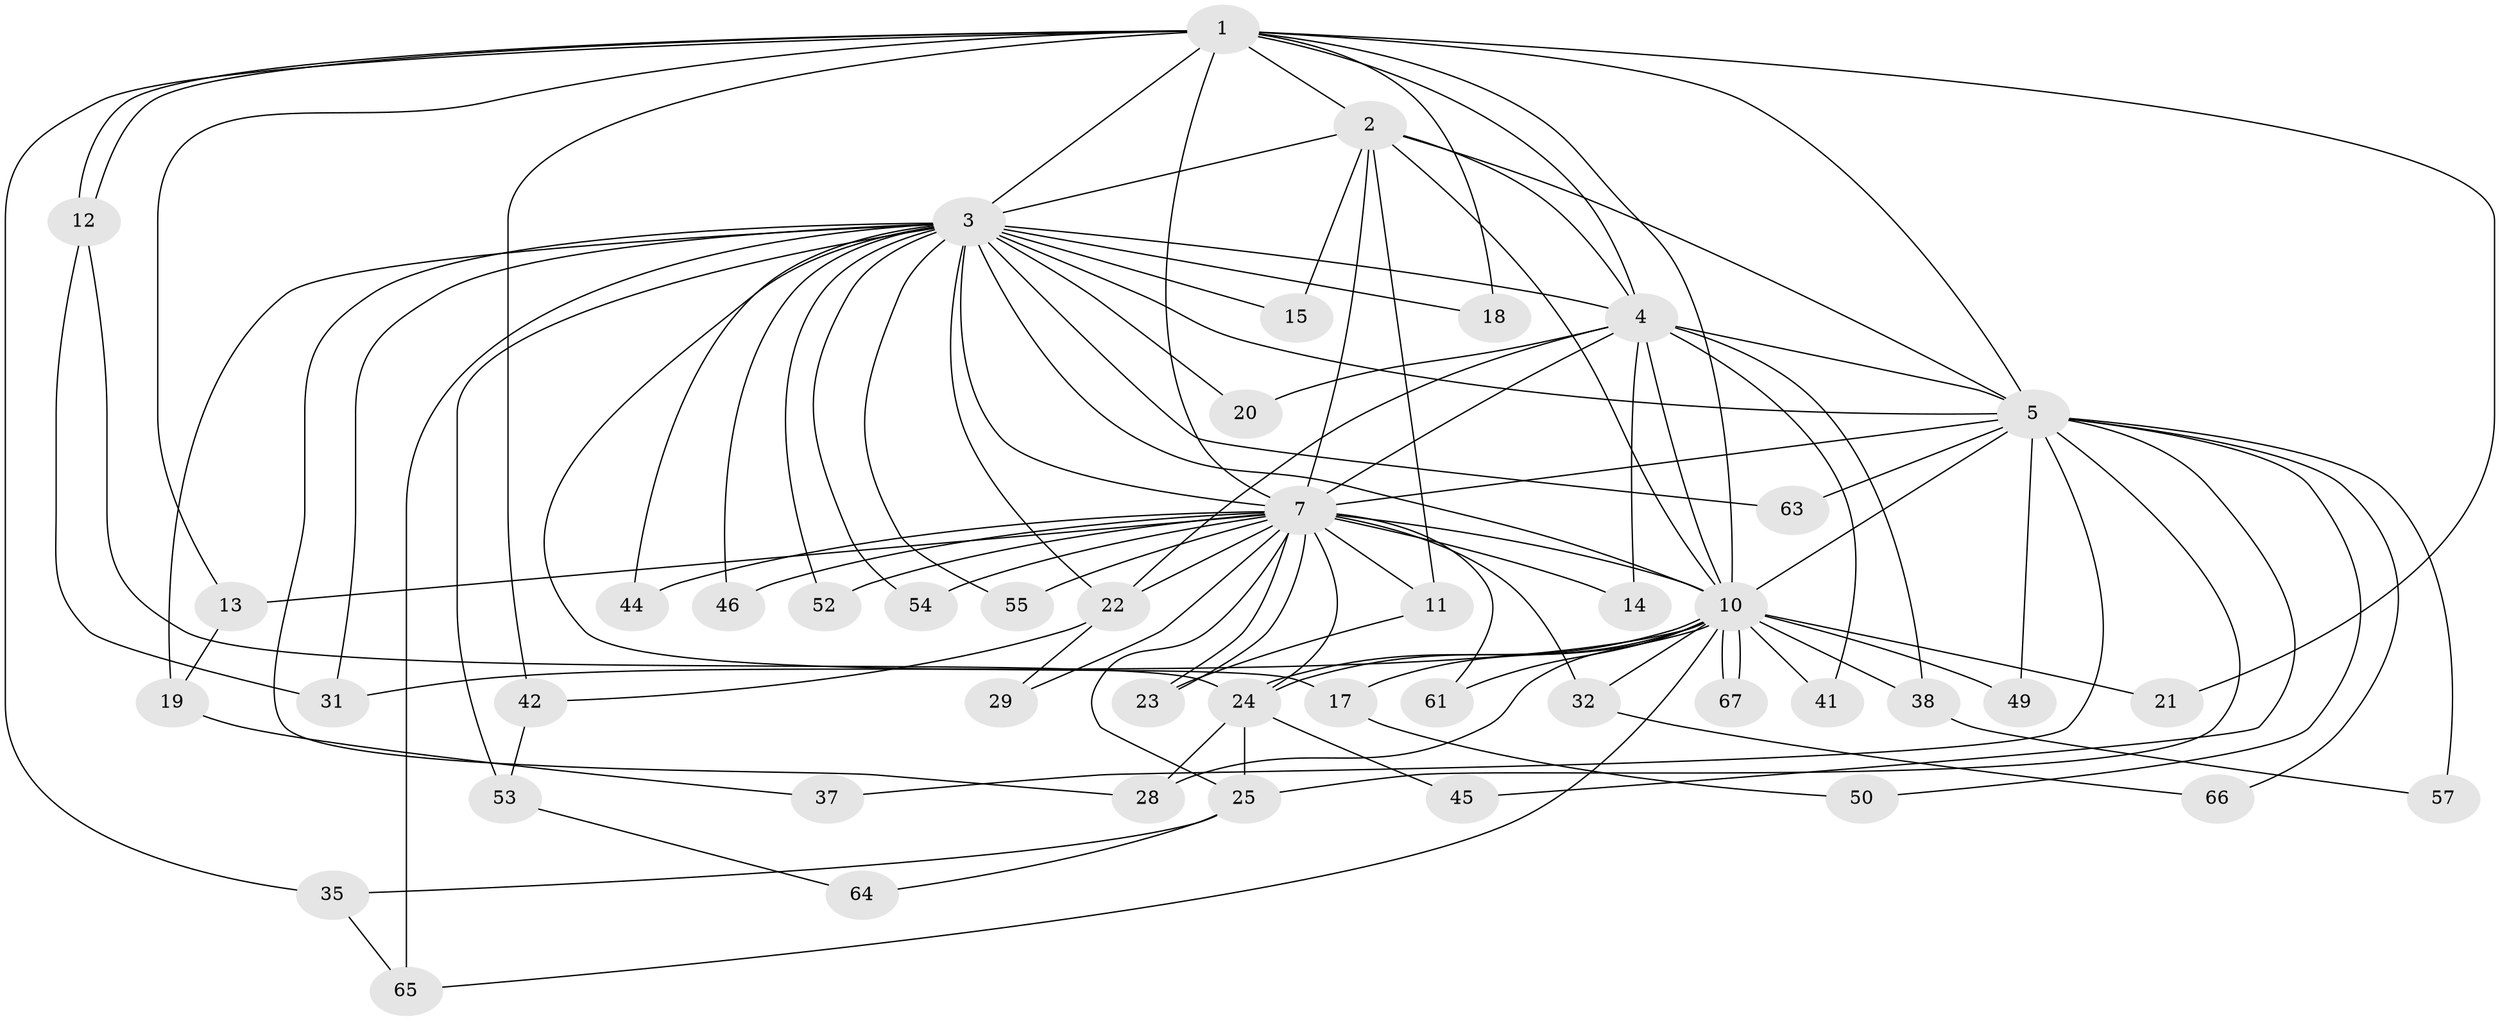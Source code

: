 // Generated by graph-tools (version 1.1) at 2025/23/03/03/25 07:23:39]
// undirected, 46 vertices, 107 edges
graph export_dot {
graph [start="1"]
  node [color=gray90,style=filled];
  1 [super="+8"];
  2 [super="+16"];
  3 [super="+6"];
  4 [super="+59"];
  5 [super="+33"];
  7 [super="+9"];
  10 [super="+34"];
  11 [super="+47"];
  12 [super="+43"];
  13 [super="+30"];
  14;
  15;
  17;
  18 [super="+60"];
  19 [super="+51"];
  20;
  21;
  22 [super="+27"];
  23 [super="+36"];
  24 [super="+40"];
  25 [super="+26"];
  28 [super="+39"];
  29;
  31 [super="+48"];
  32;
  35 [super="+62"];
  37;
  38;
  41;
  42;
  44;
  45;
  46;
  49;
  50;
  52;
  53 [super="+56"];
  54;
  55;
  57 [super="+58"];
  61;
  63;
  64;
  65 [super="+68"];
  66;
  67;
  1 -- 2 [weight=2];
  1 -- 3 [weight=4];
  1 -- 4 [weight=2];
  1 -- 5 [weight=2];
  1 -- 7 [weight=4];
  1 -- 10 [weight=2];
  1 -- 12;
  1 -- 12;
  1 -- 18 [weight=2];
  1 -- 21;
  1 -- 35;
  1 -- 42;
  1 -- 13;
  2 -- 3 [weight=2];
  2 -- 4 [weight=2];
  2 -- 5;
  2 -- 7 [weight=3];
  2 -- 10;
  2 -- 11;
  2 -- 15;
  3 -- 4 [weight=2];
  3 -- 5 [weight=2];
  3 -- 7 [weight=4];
  3 -- 10 [weight=2];
  3 -- 19 [weight=2];
  3 -- 20;
  3 -- 28;
  3 -- 31;
  3 -- 54;
  3 -- 63;
  3 -- 65;
  3 -- 15;
  3 -- 17;
  3 -- 18;
  3 -- 44;
  3 -- 46;
  3 -- 52;
  3 -- 53 [weight=2];
  3 -- 55;
  3 -- 22;
  4 -- 5;
  4 -- 7 [weight=2];
  4 -- 10;
  4 -- 14;
  4 -- 20;
  4 -- 22;
  4 -- 38;
  4 -- 41;
  5 -- 7 [weight=2];
  5 -- 10;
  5 -- 25 [weight=2];
  5 -- 37;
  5 -- 45;
  5 -- 50;
  5 -- 63;
  5 -- 66;
  5 -- 57 [weight=2];
  5 -- 49;
  7 -- 10 [weight=3];
  7 -- 11;
  7 -- 13 [weight=2];
  7 -- 22;
  7 -- 23;
  7 -- 23;
  7 -- 25;
  7 -- 32;
  7 -- 46;
  7 -- 52;
  7 -- 55;
  7 -- 61;
  7 -- 44;
  7 -- 14;
  7 -- 54;
  7 -- 29;
  7 -- 24;
  10 -- 17;
  10 -- 21;
  10 -- 24;
  10 -- 24;
  10 -- 28;
  10 -- 31;
  10 -- 32;
  10 -- 38;
  10 -- 41;
  10 -- 49;
  10 -- 61;
  10 -- 65;
  10 -- 67;
  10 -- 67;
  11 -- 23;
  12 -- 24;
  12 -- 31;
  13 -- 19;
  17 -- 50;
  19 -- 37;
  22 -- 42;
  22 -- 29;
  24 -- 45;
  24 -- 25;
  24 -- 28;
  25 -- 35;
  25 -- 64;
  32 -- 66;
  35 -- 65;
  38 -- 57;
  42 -- 53;
  53 -- 64;
}
